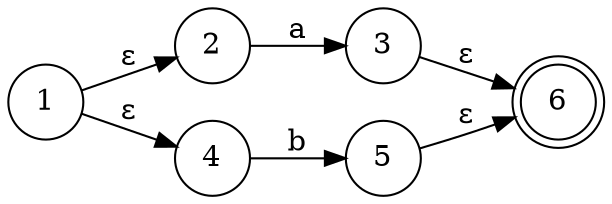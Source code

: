 digraph finite_state_machine {
	rankdir=LR size="8,5"
	node [shape=doublecircle]
	6
	node [shape=circle]
	1 -> 2 [label="ε"]
	1 -> 4 [label="ε"]
	4 -> 5 [label=b]
	5 -> 6 [label="ε"]
	2 -> 3 [label=a]
	3 -> 6 [label="ε"]
}
